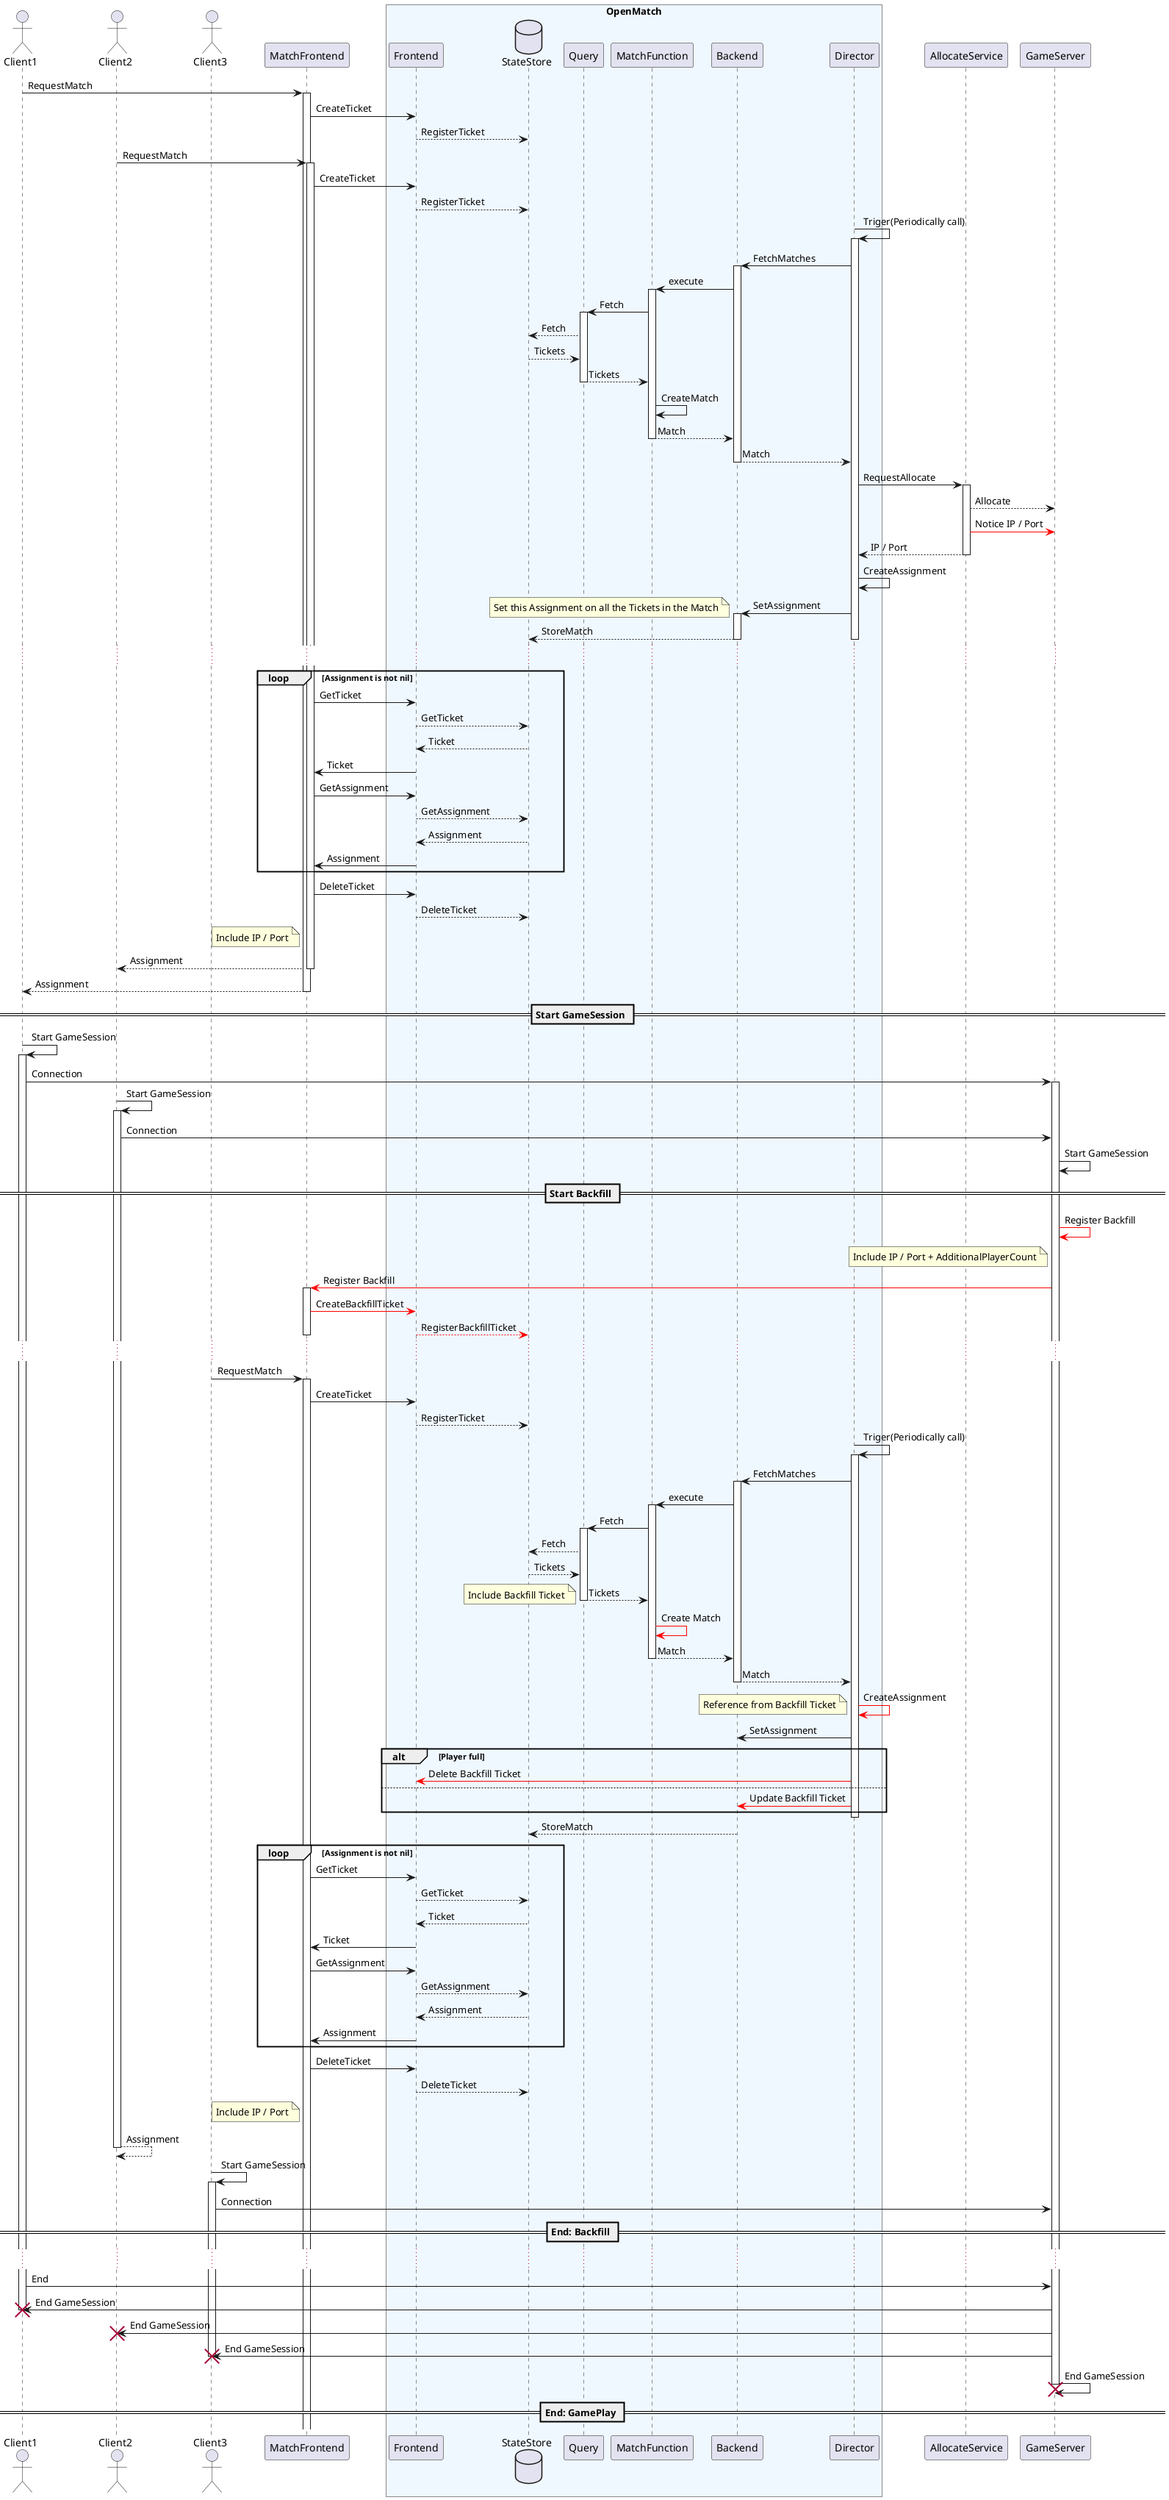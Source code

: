 @startuml

actor Client1
actor Client2
actor Client3
participant MatchFrontend
box "OpenMatch" #f0f8ff
    participant Frontend
    database StateStore
    participant Query
    participant MatchFunction
    participant Backend
    participant Director
end box
participant AllocateService
participant GameServer

Client1 -> MatchFrontend: RequestMatch
activate MatchFrontend
MatchFrontend -> Frontend: CreateTicket
Frontend --> StateStore: RegisterTicket


Client2 -> MatchFrontend: RequestMatch
activate MatchFrontend
MatchFrontend -> Frontend: CreateTicket
Frontend --> StateStore: RegisterTicket

Director -> Director: Triger(Periodically call)
activate Director
Director -> Backend: FetchMatches
activate Backend
Backend -> MatchFunction: execute
activate MatchFunction
MatchFunction -> Query: Fetch
activate Query
Query --> StateStore: Fetch
StateStore --> Query: Tickets
return Tickets
MatchFunction -> MatchFunction: CreateMatch
return Match
return Match

Director -> AllocateService: RequestAllocate
activate AllocateService
AllocateService --> GameServer: Allocate
AllocateService -[#red]>  GameServer: Notice IP / Port
return IP / Port

Director -> Director: CreateAssignment
Director -> Backend: SetAssignment
activate Backend
note left: Set this Assignment on all the Tickets in the Match
Backend --> StateStore: StoreMatch
deactivate Backend
deactivate Director

...

loop Assignment is not nil
    MatchFrontend -> Frontend: GetTicket
    Frontend --> StateStore: GetTicket
    StateStore --> Frontend: Ticket
    Frontend -> MatchFrontend: Ticket
    MatchFrontend -> Frontend: GetAssignment
    Frontend --> StateStore: GetAssignment
    StateStore --> Frontend: Assignment
    Frontend -> MatchFrontend: Assignment
end
MatchFrontend -> Frontend: DeleteTicket
Frontend --> StateStore: DeleteTicket
note left of MatchFrontend: Include IP / Port
return Assignment
return Assignment

== Start GameSession ==

Client1 -> Client1: Start GameSession
activate Client1
Client1 -> GameServer: Connection

activate GameServer

Client2 -> Client2: Start GameSession
activate Client2
Client2 -> GameServer: Connection

GameServer -> GameServer: Start GameSession

== Start Backfill ==

GameServer -[#red]> GameServer: Register Backfill
note left of GameServer: Include IP / Port + AdditionalPlayerCount
GameServer -[#red]> MatchFrontend: Register Backfill
activate MatchFrontend
MatchFrontend -[#red]> Frontend: CreateBackfillTicket
Frontend --[#red]> StateStore: RegisterBackfillTicket
deactivate MatchFrontend

...

Client3 -> MatchFrontend: RequestMatch
activate MatchFrontend
MatchFrontend -> Frontend: CreateTicket
Frontend --> StateStore: RegisterTicket

Director -> Director: Triger(Periodically call)
activate Director
Director -> Backend: FetchMatches
activate Backend
Backend -> MatchFunction: execute
activate MatchFunction
MatchFunction -> Query: Fetch
activate Query
Query --> StateStore: Fetch
StateStore --> Query: Tickets
return Tickets
note left: Include Backfill Ticket
MatchFunction -[#red]> MatchFunction: Create Match
return Match
return Match

Director -[#red]> Director: CreateAssignment
note left: Reference from Backfill Ticket
Director -> Backend: SetAssignment
alt Player full
  Director -[#red]> Frontend: Delete Backfill Ticket
else
  Director -[#red]> Backend: Update Backfill Ticket
end
deactivate Director
activate Backend
Backend --> StateStore: StoreMatch
deactivate Backend

loop Assignment is not nil
    MatchFrontend -> Frontend: GetTicket
    Frontend --> StateStore: GetTicket
    StateStore --> Frontend: Ticket
    Frontend -> MatchFrontend: Ticket
    MatchFrontend -> Frontend: GetAssignment
    Frontend --> StateStore: GetAssignment
    StateStore --> Frontend: Assignment
    Frontend -> MatchFrontend: Assignment
end
MatchFrontend -> Frontend: DeleteTicket
Frontend --> StateStore: DeleteTicket
note left of MatchFrontend: Include IP / Port
return Assignment

Client3 -> Client3: Start GameSession
activate Client3
Client3 -> GameServer: Connection

== End: Backfill ==

...

Client1 -> GameServer: End
GameServer -> Client1: End GameSession
destroy Client1
deactivate Client1
deactivate Client1
GameServer -> Client2: End GameSession
destroy Client2
deactivate Client2
deactivate Client2
GameServer -> Client3: End GameSession
destroy Client3
deactivate Client3
deactivate Client3

GameServer -> GameServer: End GameSession
deactivate GameServer

== End: GamePlay ==

destroy GameServer

@enduml